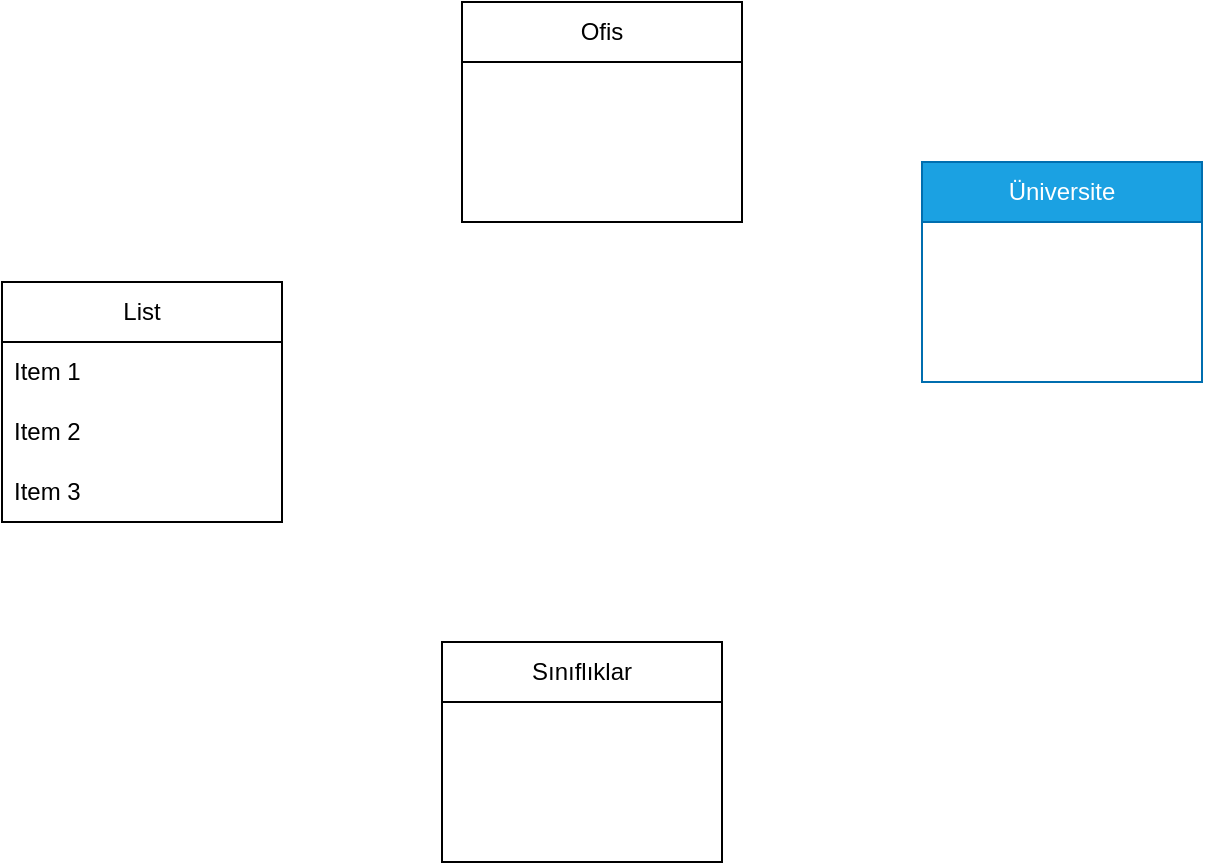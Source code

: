 <mxfile version="21.6.6" type="github">
  <diagram id="C5RBs43oDa-KdzZeNtuy" name="Page-1">
    <mxGraphModel dx="1434" dy="796" grid="1" gridSize="10" guides="1" tooltips="1" connect="1" arrows="1" fold="1" page="1" pageScale="1" pageWidth="827" pageHeight="1169" math="0" shadow="0">
      <root>
        <mxCell id="WIyWlLk6GJQsqaUBKTNV-0" />
        <mxCell id="WIyWlLk6GJQsqaUBKTNV-1" parent="WIyWlLk6GJQsqaUBKTNV-0" />
        <mxCell id="ZEFeZbMpBdMdWw-6DSTq-1" value="Üniversite" style="swimlane;fontStyle=0;childLayout=stackLayout;horizontal=1;startSize=30;horizontalStack=0;resizeParent=1;resizeParentMax=0;resizeLast=0;collapsible=1;marginBottom=0;whiteSpace=wrap;html=1;fillColor=#1ba1e2;fontColor=#ffffff;strokeColor=#006EAF;" vertex="1" parent="WIyWlLk6GJQsqaUBKTNV-1">
          <mxGeometry x="570" y="170" width="140" height="110" as="geometry" />
        </mxCell>
        <mxCell id="ZEFeZbMpBdMdWw-6DSTq-5" value="Ofis" style="swimlane;fontStyle=0;childLayout=stackLayout;horizontal=1;startSize=30;horizontalStack=0;resizeParent=1;resizeParentMax=0;resizeLast=0;collapsible=1;marginBottom=0;whiteSpace=wrap;html=1;" vertex="1" parent="WIyWlLk6GJQsqaUBKTNV-1">
          <mxGeometry x="340" y="90" width="140" height="110" as="geometry" />
        </mxCell>
        <mxCell id="ZEFeZbMpBdMdWw-6DSTq-9" value="List" style="swimlane;fontStyle=0;childLayout=stackLayout;horizontal=1;startSize=30;horizontalStack=0;resizeParent=1;resizeParentMax=0;resizeLast=0;collapsible=1;marginBottom=0;whiteSpace=wrap;html=1;" vertex="1" parent="WIyWlLk6GJQsqaUBKTNV-1">
          <mxGeometry x="110" y="230" width="140" height="120" as="geometry" />
        </mxCell>
        <mxCell id="ZEFeZbMpBdMdWw-6DSTq-10" value="Item 1" style="text;strokeColor=none;fillColor=none;align=left;verticalAlign=middle;spacingLeft=4;spacingRight=4;overflow=hidden;points=[[0,0.5],[1,0.5]];portConstraint=eastwest;rotatable=0;whiteSpace=wrap;html=1;" vertex="1" parent="ZEFeZbMpBdMdWw-6DSTq-9">
          <mxGeometry y="30" width="140" height="30" as="geometry" />
        </mxCell>
        <mxCell id="ZEFeZbMpBdMdWw-6DSTq-11" value="Item 2" style="text;strokeColor=none;fillColor=none;align=left;verticalAlign=middle;spacingLeft=4;spacingRight=4;overflow=hidden;points=[[0,0.5],[1,0.5]];portConstraint=eastwest;rotatable=0;whiteSpace=wrap;html=1;" vertex="1" parent="ZEFeZbMpBdMdWw-6DSTq-9">
          <mxGeometry y="60" width="140" height="30" as="geometry" />
        </mxCell>
        <mxCell id="ZEFeZbMpBdMdWw-6DSTq-12" value="Item 3" style="text;strokeColor=none;fillColor=none;align=left;verticalAlign=middle;spacingLeft=4;spacingRight=4;overflow=hidden;points=[[0,0.5],[1,0.5]];portConstraint=eastwest;rotatable=0;whiteSpace=wrap;html=1;" vertex="1" parent="ZEFeZbMpBdMdWw-6DSTq-9">
          <mxGeometry y="90" width="140" height="30" as="geometry" />
        </mxCell>
        <mxCell id="ZEFeZbMpBdMdWw-6DSTq-13" value="Sınıflıklar" style="swimlane;fontStyle=0;childLayout=stackLayout;horizontal=1;startSize=30;horizontalStack=0;resizeParent=1;resizeParentMax=0;resizeLast=0;collapsible=1;marginBottom=0;whiteSpace=wrap;html=1;" vertex="1" parent="WIyWlLk6GJQsqaUBKTNV-1">
          <mxGeometry x="330" y="410" width="140" height="110" as="geometry" />
        </mxCell>
      </root>
    </mxGraphModel>
  </diagram>
</mxfile>
